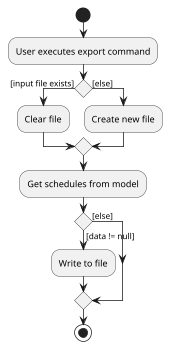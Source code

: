 @startuml
scale 3/4
start
:User executes export command;

'Since the beta syntax does not support placing the condition outside the
'diamond we place it as the true branch instead.

if () then ([input file exists])
    :Clear file;
else ([else])
    :Create new file;
endif

:Get schedules from model;

if () then ([data != null])
    :Write to file;
else ([else])
endif
stop
@enduml